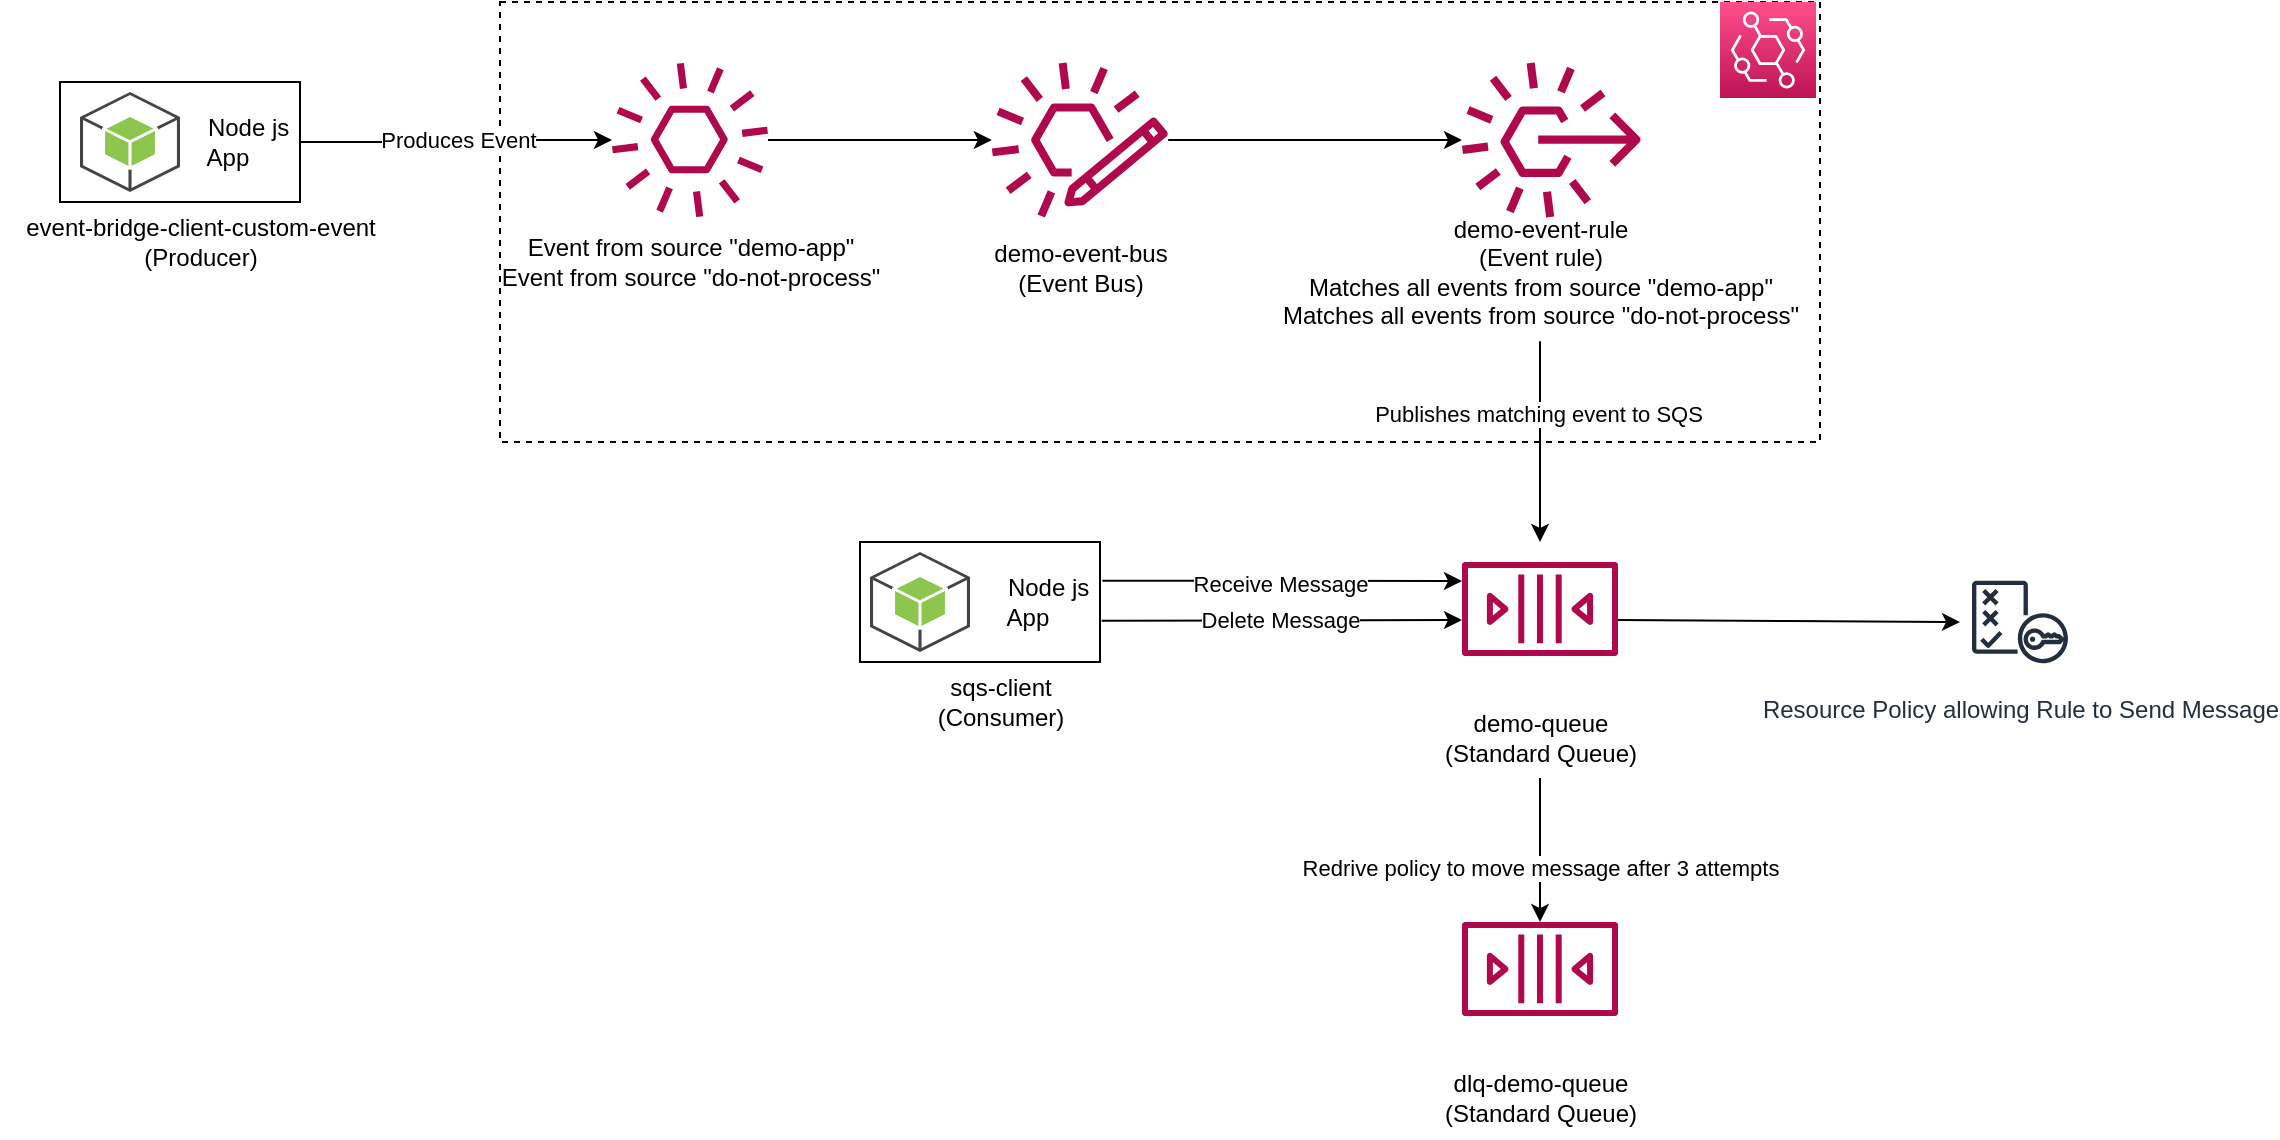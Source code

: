 <mxfile version="20.8.10" type="device"><diagram id="zuNGN_CPTlBk1t238EK7" name="architecture"><mxGraphModel dx="2455" dy="992" grid="1" gridSize="10" guides="1" tooltips="1" connect="1" arrows="1" fold="1" page="1" pageScale="1" pageWidth="850" pageHeight="1100" math="0" shadow="0"><root><mxCell id="0"/><mxCell id="1" parent="0"/><mxCell id="J1s3tQSgQQVbOP_YWyg0-34" value="" style="rounded=0;whiteSpace=wrap;html=1;fillColor=none;dashed=1;" parent="1" vertex="1"><mxGeometry x="190" y="130" width="660" height="220" as="geometry"/></mxCell><mxCell id="J1s3tQSgQQVbOP_YWyg0-11" style="edgeStyle=orthogonalEdgeStyle;rounded=0;orthogonalLoop=1;jettySize=auto;html=1;" parent="1" source="J1s3tQSgQQVbOP_YWyg0-5" target="J1s3tQSgQQVbOP_YWyg0-3" edge="1"><mxGeometry relative="1" as="geometry"/></mxCell><mxCell id="J1s3tQSgQQVbOP_YWyg0-9" value="" style="group;align=right;" parent="1" vertex="1" connectable="0"><mxGeometry x="-60" y="170" width="200" height="100" as="geometry"/></mxCell><mxCell id="J1s3tQSgQQVbOP_YWyg0-7" value="&lt;div style=&quot;&quot;&gt;&lt;span style=&quot;background-color: initial;&quot;&gt;Node js&amp;nbsp;&lt;br&gt;App&amp;nbsp; &amp;nbsp; &amp;nbsp; &amp;nbsp;&lt;/span&gt;&lt;/div&gt;" style="rounded=0;whiteSpace=wrap;html=1;align=right;" parent="J1s3tQSgQQVbOP_YWyg0-9" vertex="1"><mxGeometry x="30" width="120" height="60" as="geometry"/></mxCell><mxCell id="J1s3tQSgQQVbOP_YWyg0-8" value="event-bridge-client-custom-event&lt;br&gt;(Producer)" style="text;html=1;align=center;verticalAlign=middle;resizable=0;points=[];autosize=1;strokeColor=none;fillColor=none;" parent="J1s3tQSgQQVbOP_YWyg0-9" vertex="1"><mxGeometry y="60" width="200" height="40" as="geometry"/></mxCell><mxCell id="J1s3tQSgQQVbOP_YWyg0-33" value="" style="outlineConnect=0;dashed=0;verticalLabelPosition=bottom;verticalAlign=top;align=center;html=1;shape=mxgraph.aws3.android;fillColor=#8CC64F;gradientColor=none;" parent="J1s3tQSgQQVbOP_YWyg0-9" vertex="1"><mxGeometry x="40" y="5" width="50" height="50" as="geometry"/></mxCell><mxCell id="J1s3tQSgQQVbOP_YWyg0-10" style="edgeStyle=orthogonalEdgeStyle;rounded=0;orthogonalLoop=1;jettySize=auto;html=1;" parent="1" source="J1s3tQSgQQVbOP_YWyg0-7" target="J1s3tQSgQQVbOP_YWyg0-5" edge="1"><mxGeometry relative="1" as="geometry"><mxPoint x="230" y="210" as="targetPoint"/></mxGeometry></mxCell><mxCell id="J1s3tQSgQQVbOP_YWyg0-18" value="Produces Event" style="edgeLabel;html=1;align=center;verticalAlign=middle;resizable=0;points=[];" parent="J1s3tQSgQQVbOP_YWyg0-10" vertex="1" connectable="0"><mxGeometry x="-0.333" y="-5" relative="1" as="geometry"><mxPoint x="26" y="-6" as="offset"/></mxGeometry></mxCell><mxCell id="J1s3tQSgQQVbOP_YWyg0-14" style="edgeStyle=orthogonalEdgeStyle;rounded=0;orthogonalLoop=1;jettySize=auto;html=1;" parent="1" source="J1s3tQSgQQVbOP_YWyg0-3" target="J1s3tQSgQQVbOP_YWyg0-13" edge="1"><mxGeometry relative="1" as="geometry"/></mxCell><mxCell id="J1s3tQSgQQVbOP_YWyg0-16" value="" style="group" parent="1" vertex="1" connectable="0"><mxGeometry x="580" y="170" width="270" height="129.615" as="geometry"/></mxCell><mxCell id="J1s3tQSgQQVbOP_YWyg0-13" value="" style="sketch=0;outlineConnect=0;fontColor=#232F3E;gradientColor=none;fillColor=#B0084D;strokeColor=none;dashed=0;verticalLabelPosition=bottom;verticalAlign=top;align=center;html=1;fontSize=12;fontStyle=0;aspect=fixed;pointerEvents=1;shape=mxgraph.aws4.rule_3;" parent="J1s3tQSgQQVbOP_YWyg0-16" vertex="1"><mxGeometry x="91" y="-10" width="89.47" height="78" as="geometry"/></mxCell><mxCell id="J1s3tQSgQQVbOP_YWyg0-15" value="demo-event-rule&lt;br&gt;(Event rule)&lt;br&gt;Matches all events from source &quot;demo-app&quot;&lt;br&gt;Matches all events from source &quot;do-not-process&quot;" style="text;html=1;align=center;verticalAlign=middle;resizable=0;points=[];autosize=1;strokeColor=none;fillColor=none;" parent="J1s3tQSgQQVbOP_YWyg0-16" vertex="1"><mxGeometry x="-10" y="59.615" width="280" height="70" as="geometry"/></mxCell><mxCell id="J1s3tQSgQQVbOP_YWyg0-22" style="edgeStyle=orthogonalEdgeStyle;rounded=0;orthogonalLoop=1;jettySize=auto;html=1;entryX=0.5;entryY=0;entryDx=0;entryDy=0;entryPerimeter=0;" parent="1" source="J1s3tQSgQQVbOP_YWyg0-15" edge="1"><mxGeometry relative="1" as="geometry"><mxPoint x="710" y="400" as="targetPoint"/></mxGeometry></mxCell><mxCell id="J1s3tQSgQQVbOP_YWyg0-23" value="Publishes matching event to SQS" style="edgeLabel;html=1;align=center;verticalAlign=middle;resizable=0;points=[];" parent="J1s3tQSgQQVbOP_YWyg0-22" vertex="1" connectable="0"><mxGeometry x="-0.273" y="-1" relative="1" as="geometry"><mxPoint as="offset"/></mxGeometry></mxCell><mxCell id="J1s3tQSgQQVbOP_YWyg0-24" value="" style="group" parent="1" vertex="1" connectable="0"><mxGeometry x="425" y="170" width="105" height="115" as="geometry"/></mxCell><mxCell id="J1s3tQSgQQVbOP_YWyg0-3" value="" style="sketch=0;outlineConnect=0;fontColor=#232F3E;gradientColor=none;fillColor=#B0084D;strokeColor=none;dashed=0;verticalLabelPosition=bottom;verticalAlign=top;align=center;html=1;fontSize=12;fontStyle=0;aspect=fixed;pointerEvents=1;shape=mxgraph.aws4.eventbridge_custom_event_bus_resource;" parent="J1s3tQSgQQVbOP_YWyg0-24" vertex="1"><mxGeometry x="10.913" y="-10" width="88.17" height="78" as="geometry"/></mxCell><mxCell id="J1s3tQSgQQVbOP_YWyg0-4" value="demo-event-bus&lt;br&gt;(Event Bus)" style="text;html=1;align=center;verticalAlign=middle;resizable=0;points=[];autosize=1;strokeColor=none;fillColor=none;" parent="J1s3tQSgQQVbOP_YWyg0-24" vertex="1"><mxGeometry y="73.182" width="110" height="40" as="geometry"/></mxCell><mxCell id="J1s3tQSgQQVbOP_YWyg0-25" value="" style="group" parent="1" vertex="1" connectable="0"><mxGeometry x="340" y="400" width="200" height="100" as="geometry"/></mxCell><mxCell id="J1s3tQSgQQVbOP_YWyg0-26" value="&lt;div style=&quot;&quot;&gt;&lt;span style=&quot;background-color: initial;&quot;&gt;Node js&amp;nbsp;&lt;/span&gt;&lt;/div&gt;&lt;span style=&quot;&quot;&gt;&lt;div style=&quot;&quot;&gt;&lt;span style=&quot;background-color: initial;&quot;&gt;App&amp;nbsp; &amp;nbsp; &amp;nbsp; &amp;nbsp;&lt;/span&gt;&lt;/div&gt;&lt;/span&gt;" style="rounded=0;whiteSpace=wrap;html=1;align=right;" parent="J1s3tQSgQQVbOP_YWyg0-25" vertex="1"><mxGeometry x="30" width="120" height="60" as="geometry"/></mxCell><mxCell id="J1s3tQSgQQVbOP_YWyg0-27" value="sqs-client&lt;br&gt;(Consumer)" style="text;html=1;align=center;verticalAlign=middle;resizable=0;points=[];autosize=1;strokeColor=none;fillColor=none;" parent="J1s3tQSgQQVbOP_YWyg0-25" vertex="1"><mxGeometry x="55" y="60" width="90" height="40" as="geometry"/></mxCell><mxCell id="J1s3tQSgQQVbOP_YWyg0-32" value="" style="outlineConnect=0;dashed=0;verticalLabelPosition=bottom;verticalAlign=top;align=center;html=1;shape=mxgraph.aws3.android;fillColor=#8CC64F;gradientColor=none;" parent="J1s3tQSgQQVbOP_YWyg0-25" vertex="1"><mxGeometry x="35" y="5" width="50" height="50" as="geometry"/></mxCell><mxCell id="J1s3tQSgQQVbOP_YWyg0-28" value="" style="endArrow=classic;html=1;rounded=0;exitX=1.01;exitY=0.323;exitDx=0;exitDy=0;entryX=0;entryY=0.25;entryDx=0;entryDy=0;entryPerimeter=0;exitPerimeter=0;" parent="1" source="J1s3tQSgQQVbOP_YWyg0-26" edge="1"><mxGeometry width="50" height="50" relative="1" as="geometry"><mxPoint x="510" y="500" as="sourcePoint"/><mxPoint x="671" y="419.5" as="targetPoint"/></mxGeometry></mxCell><mxCell id="J1s3tQSgQQVbOP_YWyg0-29" value="Receive Message" style="edgeLabel;html=1;align=center;verticalAlign=middle;resizable=0;points=[];" parent="J1s3tQSgQQVbOP_YWyg0-28" vertex="1" connectable="0"><mxGeometry x="0.308" y="-1" relative="1" as="geometry"><mxPoint x="-29" as="offset"/></mxGeometry></mxCell><mxCell id="J1s3tQSgQQVbOP_YWyg0-30" value="" style="endArrow=classic;html=1;rounded=0;exitX=1.007;exitY=0.656;exitDx=0;exitDy=0;entryX=0;entryY=0.5;entryDx=0;entryDy=0;entryPerimeter=0;exitPerimeter=0;" parent="1" source="J1s3tQSgQQVbOP_YWyg0-26" edge="1"><mxGeometry width="50" height="50" relative="1" as="geometry"><mxPoint x="510" y="500" as="sourcePoint"/><mxPoint x="671" y="439" as="targetPoint"/></mxGeometry></mxCell><mxCell id="J1s3tQSgQQVbOP_YWyg0-31" value="Delete Message" style="edgeLabel;html=1;align=center;verticalAlign=middle;resizable=0;points=[];" parent="J1s3tQSgQQVbOP_YWyg0-30" vertex="1" connectable="0"><mxGeometry x="-0.357" relative="1" as="geometry"><mxPoint x="31" as="offset"/></mxGeometry></mxCell><mxCell id="J1s3tQSgQQVbOP_YWyg0-35" value="" style="sketch=0;points=[[0,0,0],[0.25,0,0],[0.5,0,0],[0.75,0,0],[1,0,0],[0,1,0],[0.25,1,0],[0.5,1,0],[0.75,1,0],[1,1,0],[0,0.25,0],[0,0.5,0],[0,0.75,0],[1,0.25,0],[1,0.5,0],[1,0.75,0]];outlineConnect=0;fontColor=#232F3E;gradientColor=#FF4F8B;gradientDirection=north;fillColor=#BC1356;strokeColor=#ffffff;dashed=0;verticalLabelPosition=bottom;verticalAlign=top;align=center;html=1;fontSize=12;fontStyle=0;aspect=fixed;shape=mxgraph.aws4.resourceIcon;resIcon=mxgraph.aws4.eventbridge;" parent="1" vertex="1"><mxGeometry x="800" y="130" width="48" height="48" as="geometry"/></mxCell><mxCell id="J1s3tQSgQQVbOP_YWyg0-36" value="Resource Policy allowing Rule to Send Message" style="sketch=0;outlineConnect=0;fontColor=#232F3E;gradientColor=none;strokeColor=#232F3E;fillColor=#ffffff;dashed=0;verticalLabelPosition=bottom;verticalAlign=top;align=center;html=1;fontSize=12;fontStyle=0;aspect=fixed;shape=mxgraph.aws4.resourceIcon;resIcon=mxgraph.aws4.policy;" parent="1" vertex="1"><mxGeometry x="920" y="410" width="60" height="60" as="geometry"/></mxCell><mxCell id="J1s3tQSgQQVbOP_YWyg0-39" style="edgeStyle=orthogonalEdgeStyle;rounded=0;orthogonalLoop=1;jettySize=auto;html=1;" parent="1" target="J1s3tQSgQQVbOP_YWyg0-36" edge="1"><mxGeometry relative="1" as="geometry"><mxPoint x="749" y="439.0" as="sourcePoint"/></mxGeometry></mxCell><mxCell id="k0oVth80vnY1c22zS3pq-3" value="" style="group" vertex="1" connectable="0" parent="1"><mxGeometry x="650" y="410" width="120" height="108" as="geometry"/></mxCell><mxCell id="k0oVth80vnY1c22zS3pq-2" value="" style="sketch=0;outlineConnect=0;fontColor=#232F3E;gradientColor=none;fillColor=#B0084D;strokeColor=none;dashed=0;verticalLabelPosition=bottom;verticalAlign=top;align=center;html=1;fontSize=12;fontStyle=0;aspect=fixed;pointerEvents=1;shape=mxgraph.aws4.queue;" vertex="1" parent="k0oVth80vnY1c22zS3pq-3"><mxGeometry x="21" width="78" height="47" as="geometry"/></mxCell><mxCell id="J1s3tQSgQQVbOP_YWyg0-20" value="demo-queue&lt;br&gt;(Standard Queue)" style="text;html=1;align=center;verticalAlign=middle;resizable=0;points=[];autosize=1;strokeColor=none;fillColor=none;" parent="k0oVth80vnY1c22zS3pq-3" vertex="1"><mxGeometry y="68" width="120" height="40" as="geometry"/></mxCell><mxCell id="k0oVth80vnY1c22zS3pq-4" value="" style="group" vertex="1" connectable="0" parent="1"><mxGeometry x="650" y="590" width="120" height="108" as="geometry"/></mxCell><mxCell id="k0oVth80vnY1c22zS3pq-5" value="" style="sketch=0;outlineConnect=0;fontColor=#232F3E;gradientColor=none;fillColor=#B0084D;strokeColor=none;dashed=0;verticalLabelPosition=bottom;verticalAlign=top;align=center;html=1;fontSize=12;fontStyle=0;aspect=fixed;pointerEvents=1;shape=mxgraph.aws4.queue;" vertex="1" parent="k0oVth80vnY1c22zS3pq-4"><mxGeometry x="21" width="78" height="47" as="geometry"/></mxCell><mxCell id="k0oVth80vnY1c22zS3pq-6" value="dlq-demo-queue&lt;br&gt;(Standard Queue)" style="text;html=1;align=center;verticalAlign=middle;resizable=0;points=[];autosize=1;strokeColor=none;fillColor=none;" vertex="1" parent="k0oVth80vnY1c22zS3pq-4"><mxGeometry y="68" width="120" height="40" as="geometry"/></mxCell><mxCell id="k0oVth80vnY1c22zS3pq-7" style="edgeStyle=orthogonalEdgeStyle;rounded=0;orthogonalLoop=1;jettySize=auto;html=1;" edge="1" parent="1" source="J1s3tQSgQQVbOP_YWyg0-20" target="k0oVth80vnY1c22zS3pq-5"><mxGeometry relative="1" as="geometry"/></mxCell><mxCell id="k0oVth80vnY1c22zS3pq-8" value="Redrive policy to move message after 3 attempts" style="edgeLabel;html=1;align=center;verticalAlign=middle;resizable=0;points=[];" vertex="1" connectable="0" parent="k0oVth80vnY1c22zS3pq-7"><mxGeometry x="0.244" relative="1" as="geometry"><mxPoint as="offset"/></mxGeometry></mxCell><mxCell id="J1s3tQSgQQVbOP_YWyg0-5" value="" style="sketch=0;outlineConnect=0;fontColor=#232F3E;gradientColor=none;fillColor=#B0084D;strokeColor=none;dashed=0;verticalLabelPosition=bottom;verticalAlign=top;align=center;html=1;fontSize=12;fontStyle=0;aspect=fixed;pointerEvents=1;shape=mxgraph.aws4.event;" parent="1" vertex="1"><mxGeometry x="246" y="160" width="78" height="78" as="geometry"/></mxCell><mxCell id="J1s3tQSgQQVbOP_YWyg0-12" value="Event from source &quot;demo-app&quot;&lt;br&gt;Event from source &quot;do-not-process&quot;" style="text;html=1;align=center;verticalAlign=middle;resizable=0;points=[];autosize=1;strokeColor=none;fillColor=none;" parent="1" vertex="1"><mxGeometry x="180" y="240" width="210" height="40" as="geometry"/></mxCell></root></mxGraphModel></diagram></mxfile>
